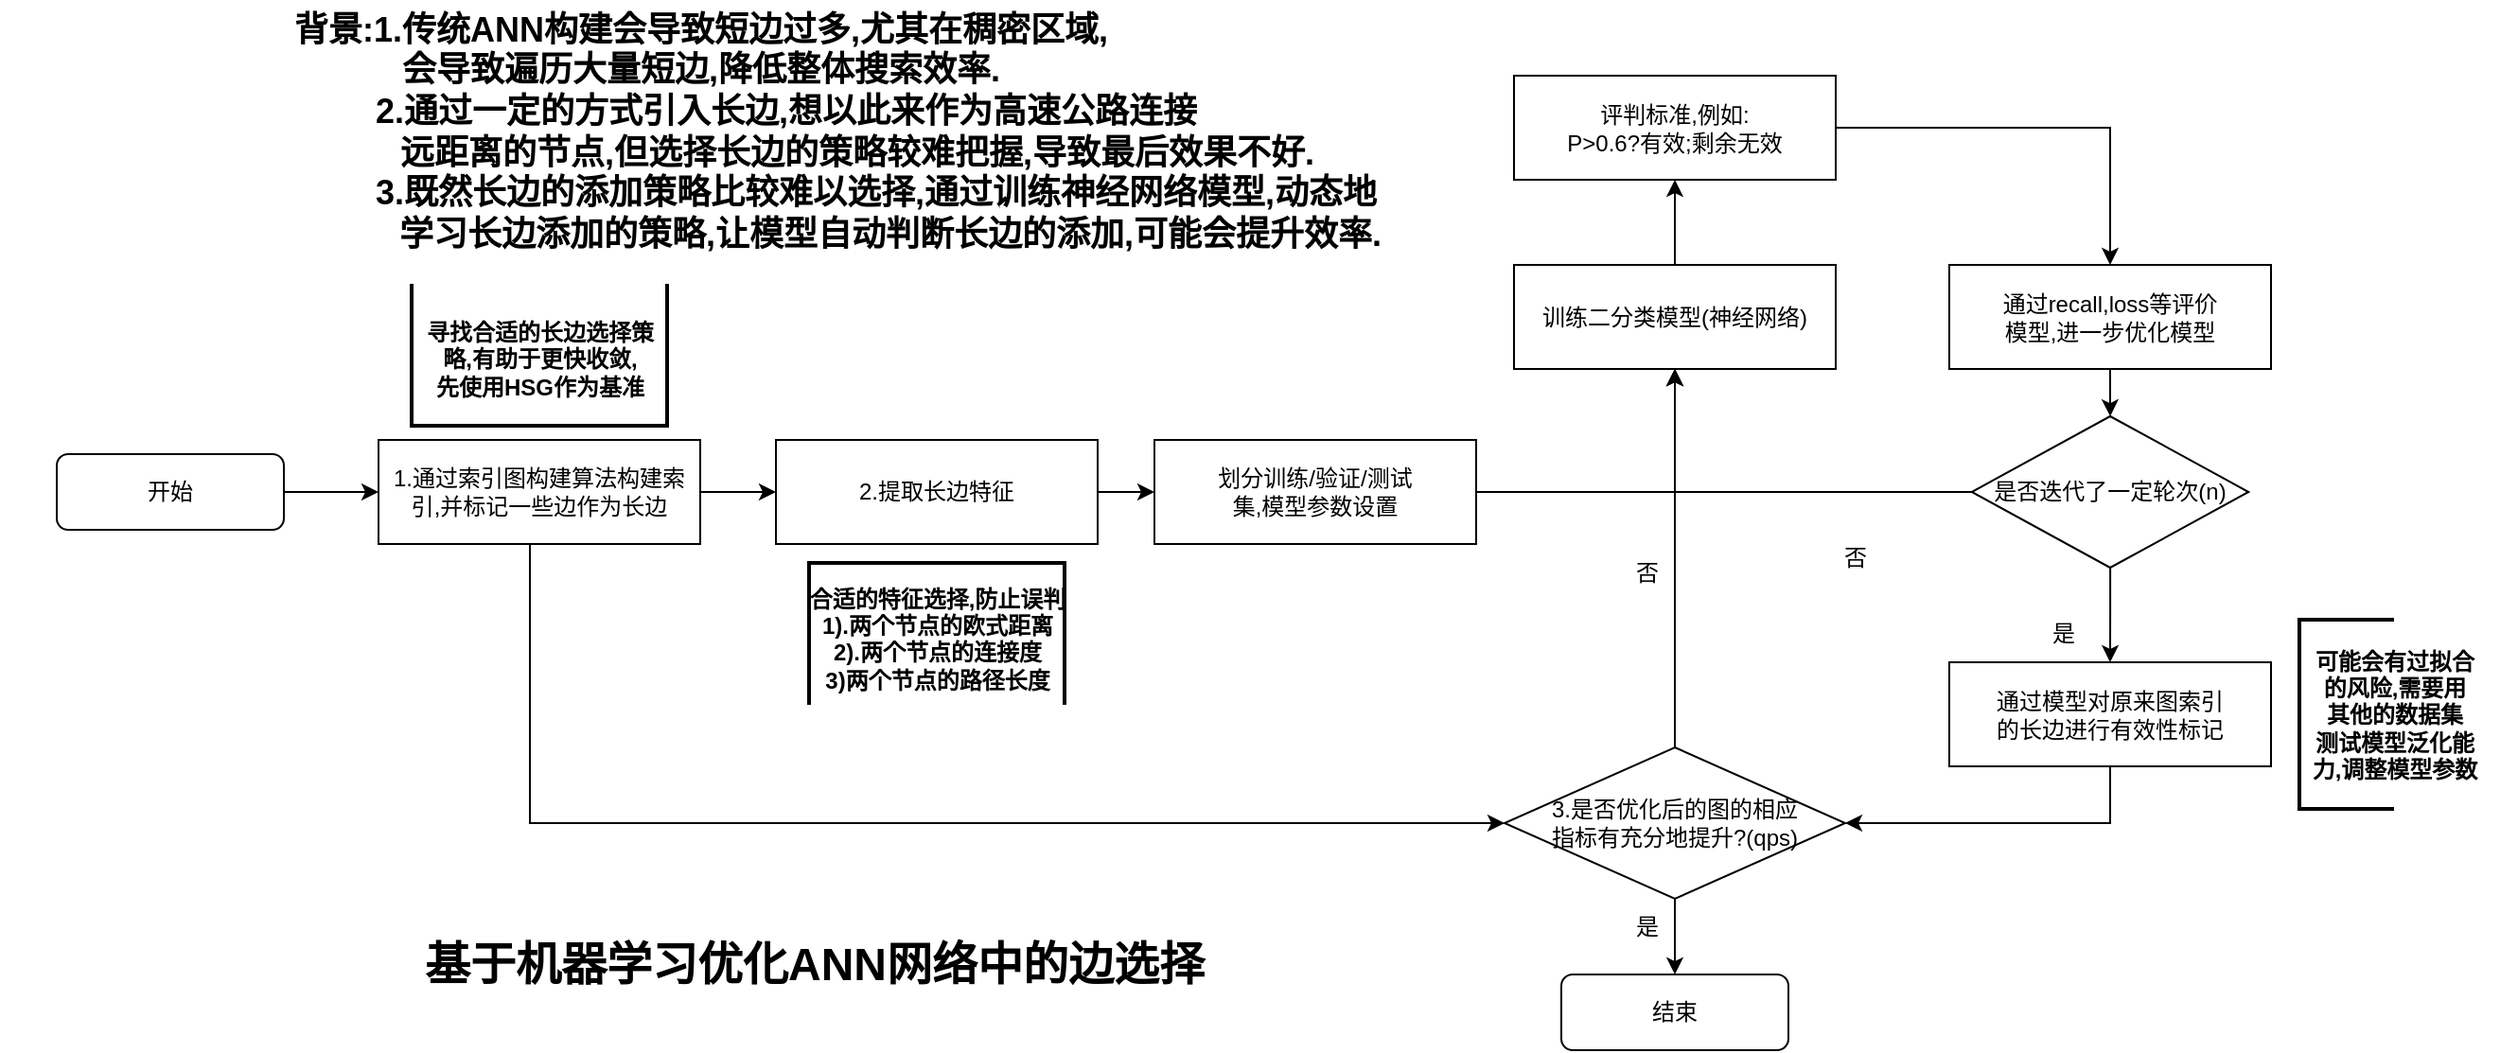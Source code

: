 <mxfile version="26.0.5">
  <diagram id="C5RBs43oDa-KdzZeNtuy" name="Page-1">
    <mxGraphModel dx="1290" dy="658" grid="1" gridSize="10" guides="1" tooltips="1" connect="1" arrows="1" fold="1" page="1" pageScale="1" pageWidth="827" pageHeight="1169" math="0" shadow="0">
      <root>
        <mxCell id="WIyWlLk6GJQsqaUBKTNV-0" />
        <mxCell id="WIyWlLk6GJQsqaUBKTNV-1" parent="WIyWlLk6GJQsqaUBKTNV-0" />
        <mxCell id="GBfcgXcapLKAUyN3c36M-2" value="" style="edgeStyle=orthogonalEdgeStyle;rounded=0;orthogonalLoop=1;jettySize=auto;html=1;" edge="1" parent="WIyWlLk6GJQsqaUBKTNV-1" source="WIyWlLk6GJQsqaUBKTNV-3" target="GBfcgXcapLKAUyN3c36M-1">
          <mxGeometry relative="1" as="geometry" />
        </mxCell>
        <mxCell id="WIyWlLk6GJQsqaUBKTNV-3" value="开始" style="rounded=1;whiteSpace=wrap;html=1;fontSize=12;glass=0;strokeWidth=1;shadow=0;" parent="WIyWlLk6GJQsqaUBKTNV-1" vertex="1">
          <mxGeometry x="30" y="430" width="120" height="40" as="geometry" />
        </mxCell>
        <mxCell id="GBfcgXcapLKAUyN3c36M-0" value="&lt;font style=&quot;font-size: 18px;&quot;&gt;&lt;b style=&quot;&quot;&gt;背景:1.传统ANN构建会导致短边过多,尤其在稠密区域,&lt;/b&gt;&lt;/font&gt;&lt;div&gt;&lt;font style=&quot;font-size: 18px;&quot;&gt;&lt;b&gt;会导致遍历大量短边,降低整体搜索效率.&lt;/b&gt;&lt;/font&gt;&lt;div&gt;&lt;font style=&quot;font-size: 18px;&quot;&gt;&lt;b&gt;&amp;nbsp; &amp;nbsp; &amp;nbsp; &amp;nbsp; &amp;nbsp; &amp;nbsp; &amp;nbsp; &amp;nbsp; &amp;nbsp; 2.通过一定的方式引入长边,想以此来作为高速公路连接&lt;/b&gt;&lt;/font&gt;&lt;/div&gt;&lt;div&gt;&lt;font style=&quot;font-size: 18px;&quot;&gt;&lt;b&gt;&amp;nbsp; &amp;nbsp; &amp;nbsp; &amp;nbsp; &amp;nbsp; &amp;nbsp; &amp;nbsp; &amp;nbsp; &amp;nbsp; &amp;nbsp; &amp;nbsp; &amp;nbsp; &amp;nbsp; &amp;nbsp; &amp;nbsp; &amp;nbsp; &amp;nbsp;远距离的节点,但选择长边的策略较难把握,导致最后效果不好.&lt;/b&gt;&lt;/font&gt;&lt;/div&gt;&lt;/div&gt;&lt;div&gt;&lt;font style=&quot;font-size: 18px;&quot;&gt;&lt;b&gt;&lt;span style=&quot;white-space: pre;&quot;&gt;&#x9;&lt;/span&gt;&lt;span style=&quot;white-space: pre;&quot;&gt;&#x9;&lt;/span&gt;&lt;span style=&quot;white-space: pre;&quot;&gt;&#x9;&lt;/span&gt;&lt;span style=&quot;white-space: pre;&quot;&gt;&#x9;&lt;/span&gt;&amp;nbsp; &amp;nbsp; &amp;nbsp;3.既然长边的添加策略比较难以选择,通过训练神经网络模型,动态地&lt;/b&gt;&lt;/font&gt;&lt;/div&gt;&lt;div&gt;&lt;font style=&quot;font-size: 18px;&quot;&gt;&lt;b&gt;&lt;span style=&quot;white-space: pre;&quot;&gt;&#x9;&lt;/span&gt;&lt;span style=&quot;white-space: pre;&quot;&gt;&#x9;&lt;/span&gt;&lt;span style=&quot;white-space: pre;&quot;&gt;&#x9;&lt;/span&gt;&lt;span style=&quot;white-space: pre;&quot;&gt;&#x9;&lt;/span&gt;&lt;span style=&quot;white-space: pre;&quot;&gt;&#x9;&lt;/span&gt;学习长边添加的策略,&lt;span style=&quot;background-color: transparent; color: light-dark(rgb(0, 0, 0), rgb(255, 255, 255));&quot;&gt;让模型自动判断长边的添加,可能会提升效率.&lt;/span&gt;&lt;/b&gt;&lt;/font&gt;&lt;/div&gt;" style="text;html=1;align=center;verticalAlign=middle;resizable=0;points=[];autosize=1;strokeColor=none;fillColor=none;" vertex="1" parent="WIyWlLk6GJQsqaUBKTNV-1">
          <mxGeometry y="190" width="740" height="140" as="geometry" />
        </mxCell>
        <mxCell id="GBfcgXcapLKAUyN3c36M-6" value="" style="edgeStyle=orthogonalEdgeStyle;rounded=0;orthogonalLoop=1;jettySize=auto;html=1;" edge="1" parent="WIyWlLk6GJQsqaUBKTNV-1" source="GBfcgXcapLKAUyN3c36M-1" target="GBfcgXcapLKAUyN3c36M-5">
          <mxGeometry relative="1" as="geometry" />
        </mxCell>
        <mxCell id="GBfcgXcapLKAUyN3c36M-33" style="edgeStyle=orthogonalEdgeStyle;rounded=0;orthogonalLoop=1;jettySize=auto;html=1;entryX=0;entryY=0.5;entryDx=0;entryDy=0;" edge="1" parent="WIyWlLk6GJQsqaUBKTNV-1" source="GBfcgXcapLKAUyN3c36M-1" target="GBfcgXcapLKAUyN3c36M-31">
          <mxGeometry relative="1" as="geometry">
            <Array as="points">
              <mxPoint x="280" y="625" />
            </Array>
          </mxGeometry>
        </mxCell>
        <mxCell id="GBfcgXcapLKAUyN3c36M-1" value="1.通过索引图构建算法构建索引,并标记一些边作为长边" style="rounded=0;whiteSpace=wrap;html=1;" vertex="1" parent="WIyWlLk6GJQsqaUBKTNV-1">
          <mxGeometry x="200" y="422.5" width="170" height="55" as="geometry" />
        </mxCell>
        <mxCell id="GBfcgXcapLKAUyN3c36M-42" value="" style="edgeStyle=orthogonalEdgeStyle;rounded=0;orthogonalLoop=1;jettySize=auto;html=1;" edge="1" parent="WIyWlLk6GJQsqaUBKTNV-1" source="GBfcgXcapLKAUyN3c36M-5" target="GBfcgXcapLKAUyN3c36M-41">
          <mxGeometry relative="1" as="geometry" />
        </mxCell>
        <mxCell id="GBfcgXcapLKAUyN3c36M-5" value="2.提取长边特征" style="rounded=0;whiteSpace=wrap;html=1;" vertex="1" parent="WIyWlLk6GJQsqaUBKTNV-1">
          <mxGeometry x="410" y="422.5" width="170" height="55" as="geometry" />
        </mxCell>
        <mxCell id="GBfcgXcapLKAUyN3c36M-10" value="" style="edgeStyle=orthogonalEdgeStyle;rounded=0;orthogonalLoop=1;jettySize=auto;html=1;" edge="1" parent="WIyWlLk6GJQsqaUBKTNV-1" source="GBfcgXcapLKAUyN3c36M-7" target="GBfcgXcapLKAUyN3c36M-9">
          <mxGeometry relative="1" as="geometry" />
        </mxCell>
        <mxCell id="GBfcgXcapLKAUyN3c36M-7" value="训练二分类模型(神经网络)" style="rounded=0;whiteSpace=wrap;html=1;" vertex="1" parent="WIyWlLk6GJQsqaUBKTNV-1">
          <mxGeometry x="800" y="330" width="170" height="55" as="geometry" />
        </mxCell>
        <mxCell id="GBfcgXcapLKAUyN3c36M-26" style="edgeStyle=orthogonalEdgeStyle;rounded=0;orthogonalLoop=1;jettySize=auto;html=1;entryX=0.5;entryY=0;entryDx=0;entryDy=0;" edge="1" parent="WIyWlLk6GJQsqaUBKTNV-1" source="GBfcgXcapLKAUyN3c36M-9" target="GBfcgXcapLKAUyN3c36M-25">
          <mxGeometry relative="1" as="geometry" />
        </mxCell>
        <mxCell id="GBfcgXcapLKAUyN3c36M-9" value="评判标准,例如:&lt;div&gt;P&amp;gt;0.6?有效;剩余无效&lt;/div&gt;" style="rounded=0;whiteSpace=wrap;html=1;" vertex="1" parent="WIyWlLk6GJQsqaUBKTNV-1">
          <mxGeometry x="800" y="230" width="170" height="55" as="geometry" />
        </mxCell>
        <mxCell id="GBfcgXcapLKAUyN3c36M-15" value="" style="strokeWidth=2;html=1;shape=mxgraph.flowchart.annotation_1;align=left;pointerEvents=1;direction=north;" vertex="1" parent="WIyWlLk6GJQsqaUBKTNV-1">
          <mxGeometry x="217.5" y="340" width="135" height="75" as="geometry" />
        </mxCell>
        <mxCell id="GBfcgXcapLKAUyN3c36M-16" value="&lt;b&gt;寻找合适的长边选择策&lt;/b&gt;&lt;div&gt;&lt;b&gt;略,有助于更快收敛,&lt;/b&gt;&lt;/div&gt;&lt;div&gt;&lt;b&gt;先使用HSG作为基准&lt;/b&gt;&lt;/div&gt;" style="text;html=1;align=center;verticalAlign=middle;resizable=0;points=[];autosize=1;strokeColor=none;fillColor=none;" vertex="1" parent="WIyWlLk6GJQsqaUBKTNV-1">
          <mxGeometry x="215" y="350" width="140" height="60" as="geometry" />
        </mxCell>
        <mxCell id="GBfcgXcapLKAUyN3c36M-18" value="" style="strokeWidth=2;html=1;shape=mxgraph.flowchart.annotation_1;align=left;pointerEvents=1;direction=south;" vertex="1" parent="WIyWlLk6GJQsqaUBKTNV-1">
          <mxGeometry x="427.5" y="487.5" width="135" height="75" as="geometry" />
        </mxCell>
        <mxCell id="GBfcgXcapLKAUyN3c36M-21" value="&lt;div&gt;&lt;b&gt;合适的特征选择,防止误判&lt;/b&gt;&lt;/div&gt;&lt;b&gt;1).两个节点的欧式距离&lt;/b&gt;&lt;div&gt;&lt;b&gt;2).两个节点的连接度&lt;/b&gt;&lt;/div&gt;&lt;div&gt;&lt;b&gt;3)两个节点的路径长度&lt;/b&gt;&lt;/div&gt;&lt;div&gt;&lt;br&gt;&lt;/div&gt;" style="text;html=1;align=center;verticalAlign=middle;resizable=0;points=[];autosize=1;strokeColor=none;fillColor=none;" vertex="1" parent="WIyWlLk6GJQsqaUBKTNV-1">
          <mxGeometry x="415" y="490" width="160" height="90" as="geometry" />
        </mxCell>
        <mxCell id="GBfcgXcapLKAUyN3c36M-29" style="edgeStyle=orthogonalEdgeStyle;rounded=0;orthogonalLoop=1;jettySize=auto;html=1;entryX=0.5;entryY=1;entryDx=0;entryDy=0;" edge="1" parent="WIyWlLk6GJQsqaUBKTNV-1" source="GBfcgXcapLKAUyN3c36M-23" target="GBfcgXcapLKAUyN3c36M-7">
          <mxGeometry relative="1" as="geometry" />
        </mxCell>
        <mxCell id="GBfcgXcapLKAUyN3c36M-48" value="" style="edgeStyle=orthogonalEdgeStyle;rounded=0;orthogonalLoop=1;jettySize=auto;html=1;" edge="1" parent="WIyWlLk6GJQsqaUBKTNV-1" source="GBfcgXcapLKAUyN3c36M-23" target="GBfcgXcapLKAUyN3c36M-47">
          <mxGeometry relative="1" as="geometry" />
        </mxCell>
        <mxCell id="GBfcgXcapLKAUyN3c36M-23" value="是否迭代了一定轮次(n)" style="rhombus;whiteSpace=wrap;html=1;" vertex="1" parent="WIyWlLk6GJQsqaUBKTNV-1">
          <mxGeometry x="1041.88" y="410" width="146.25" height="80" as="geometry" />
        </mxCell>
        <mxCell id="GBfcgXcapLKAUyN3c36M-27" value="" style="edgeStyle=orthogonalEdgeStyle;rounded=0;orthogonalLoop=1;jettySize=auto;html=1;" edge="1" parent="WIyWlLk6GJQsqaUBKTNV-1" source="GBfcgXcapLKAUyN3c36M-25" target="GBfcgXcapLKAUyN3c36M-23">
          <mxGeometry relative="1" as="geometry" />
        </mxCell>
        <mxCell id="GBfcgXcapLKAUyN3c36M-25" value="通过recall,loss等评价&lt;div&gt;模型,进一步优化模型&lt;/div&gt;" style="rounded=0;whiteSpace=wrap;html=1;" vertex="1" parent="WIyWlLk6GJQsqaUBKTNV-1">
          <mxGeometry x="1030" y="330" width="170" height="55" as="geometry" />
        </mxCell>
        <mxCell id="GBfcgXcapLKAUyN3c36M-30" value="否" style="text;html=1;align=center;verticalAlign=middle;resizable=0;points=[];autosize=1;strokeColor=none;fillColor=none;" vertex="1" parent="WIyWlLk6GJQsqaUBKTNV-1">
          <mxGeometry x="960" y="470" width="40" height="30" as="geometry" />
        </mxCell>
        <mxCell id="GBfcgXcapLKAUyN3c36M-35" style="edgeStyle=orthogonalEdgeStyle;rounded=0;orthogonalLoop=1;jettySize=auto;html=1;entryX=0.5;entryY=1;entryDx=0;entryDy=0;" edge="1" parent="WIyWlLk6GJQsqaUBKTNV-1" source="GBfcgXcapLKAUyN3c36M-31" target="GBfcgXcapLKAUyN3c36M-7">
          <mxGeometry relative="1" as="geometry" />
        </mxCell>
        <mxCell id="GBfcgXcapLKAUyN3c36M-39" style="edgeStyle=orthogonalEdgeStyle;rounded=0;orthogonalLoop=1;jettySize=auto;html=1;" edge="1" parent="WIyWlLk6GJQsqaUBKTNV-1" source="GBfcgXcapLKAUyN3c36M-31" target="GBfcgXcapLKAUyN3c36M-38">
          <mxGeometry relative="1" as="geometry" />
        </mxCell>
        <mxCell id="GBfcgXcapLKAUyN3c36M-31" value="3.是否优化后的图的相应&lt;div&gt;指标有充分地提升?(qps)&lt;/div&gt;" style="rhombus;whiteSpace=wrap;html=1;" vertex="1" parent="WIyWlLk6GJQsqaUBKTNV-1">
          <mxGeometry x="795" y="585" width="180" height="80" as="geometry" />
        </mxCell>
        <mxCell id="GBfcgXcapLKAUyN3c36M-34" value="是" style="text;html=1;align=center;verticalAlign=middle;resizable=0;points=[];autosize=1;strokeColor=none;fillColor=none;" vertex="1" parent="WIyWlLk6GJQsqaUBKTNV-1">
          <mxGeometry x="1070" y="510" width="40" height="30" as="geometry" />
        </mxCell>
        <mxCell id="GBfcgXcapLKAUyN3c36M-36" value="否" style="text;html=1;align=center;verticalAlign=middle;resizable=0;points=[];autosize=1;strokeColor=none;fillColor=none;" vertex="1" parent="WIyWlLk6GJQsqaUBKTNV-1">
          <mxGeometry x="850" y="477.5" width="40" height="30" as="geometry" />
        </mxCell>
        <mxCell id="GBfcgXcapLKAUyN3c36M-38" value="结束" style="rounded=1;whiteSpace=wrap;html=1;fontSize=12;glass=0;strokeWidth=1;shadow=0;" vertex="1" parent="WIyWlLk6GJQsqaUBKTNV-1">
          <mxGeometry x="825" y="705" width="120" height="40" as="geometry" />
        </mxCell>
        <mxCell id="GBfcgXcapLKAUyN3c36M-40" value="是" style="text;html=1;align=center;verticalAlign=middle;resizable=0;points=[];autosize=1;strokeColor=none;fillColor=none;" vertex="1" parent="WIyWlLk6GJQsqaUBKTNV-1">
          <mxGeometry x="850" y="665" width="40" height="30" as="geometry" />
        </mxCell>
        <mxCell id="GBfcgXcapLKAUyN3c36M-43" style="edgeStyle=orthogonalEdgeStyle;rounded=0;orthogonalLoop=1;jettySize=auto;html=1;entryX=0.5;entryY=1;entryDx=0;entryDy=0;" edge="1" parent="WIyWlLk6GJQsqaUBKTNV-1" source="GBfcgXcapLKAUyN3c36M-41" target="GBfcgXcapLKAUyN3c36M-7">
          <mxGeometry relative="1" as="geometry" />
        </mxCell>
        <mxCell id="GBfcgXcapLKAUyN3c36M-41" value="划分训练/验证/测试&lt;div&gt;集,模型参数设置&lt;/div&gt;" style="rounded=0;whiteSpace=wrap;html=1;" vertex="1" parent="WIyWlLk6GJQsqaUBKTNV-1">
          <mxGeometry x="610" y="422.5" width="170" height="55" as="geometry" />
        </mxCell>
        <mxCell id="GBfcgXcapLKAUyN3c36M-49" style="edgeStyle=orthogonalEdgeStyle;rounded=0;orthogonalLoop=1;jettySize=auto;html=1;entryX=1;entryY=0.5;entryDx=0;entryDy=0;" edge="1" parent="WIyWlLk6GJQsqaUBKTNV-1" source="GBfcgXcapLKAUyN3c36M-47" target="GBfcgXcapLKAUyN3c36M-31">
          <mxGeometry relative="1" as="geometry">
            <Array as="points">
              <mxPoint x="1115" y="625" />
            </Array>
          </mxGeometry>
        </mxCell>
        <mxCell id="GBfcgXcapLKAUyN3c36M-47" value="通过模型对原来图索引&lt;div&gt;的长边进行有效性标记&lt;/div&gt;" style="rounded=0;whiteSpace=wrap;html=1;" vertex="1" parent="WIyWlLk6GJQsqaUBKTNV-1">
          <mxGeometry x="1030" y="540" width="170" height="55" as="geometry" />
        </mxCell>
        <mxCell id="GBfcgXcapLKAUyN3c36M-50" value="" style="strokeWidth=2;html=1;shape=mxgraph.flowchart.annotation_1;align=left;pointerEvents=1;" vertex="1" parent="WIyWlLk6GJQsqaUBKTNV-1">
          <mxGeometry x="1215" y="517.5" width="50" height="100" as="geometry" />
        </mxCell>
        <mxCell id="GBfcgXcapLKAUyN3c36M-51" value="&lt;b&gt;可能会有过拟合&lt;/b&gt;&lt;div&gt;&lt;b&gt;的风险&lt;span style=&quot;background-color: transparent; color: light-dark(rgb(0, 0, 0), rgb(255, 255, 255));&quot;&gt;,需要用&lt;/span&gt;&lt;/b&gt;&lt;/div&gt;&lt;div&gt;&lt;span style=&quot;background-color: transparent; color: light-dark(rgb(0, 0, 0), rgb(255, 255, 255));&quot;&gt;&lt;b&gt;其他的数据集&lt;/b&gt;&lt;/span&gt;&lt;/div&gt;&lt;div&gt;&lt;span style=&quot;background-color: transparent; color: light-dark(rgb(0, 0, 0), rgb(255, 255, 255));&quot;&gt;&lt;b&gt;测试模型泛化能&lt;/b&gt;&lt;/span&gt;&lt;/div&gt;&lt;div&gt;&lt;span style=&quot;background-color: transparent; color: light-dark(rgb(0, 0, 0), rgb(255, 255, 255));&quot;&gt;&lt;b&gt;力,调整模型参数&lt;/b&gt;&lt;/span&gt;&lt;/div&gt;" style="text;html=1;align=center;verticalAlign=middle;resizable=0;points=[];autosize=1;strokeColor=none;fillColor=none;" vertex="1" parent="WIyWlLk6GJQsqaUBKTNV-1">
          <mxGeometry x="1210" y="522.5" width="110" height="90" as="geometry" />
        </mxCell>
        <mxCell id="GBfcgXcapLKAUyN3c36M-52" value="&lt;font style=&quot;font-size: 24px;&quot;&gt;&lt;b style=&quot;&quot;&gt;基于机器学习优化ANN网络中的边选择&lt;/b&gt;&lt;/font&gt;" style="text;html=1;align=center;verticalAlign=middle;resizable=0;points=[];autosize=1;strokeColor=none;fillColor=none;" vertex="1" parent="WIyWlLk6GJQsqaUBKTNV-1">
          <mxGeometry x="210" y="680" width="440" height="40" as="geometry" />
        </mxCell>
      </root>
    </mxGraphModel>
  </diagram>
</mxfile>
